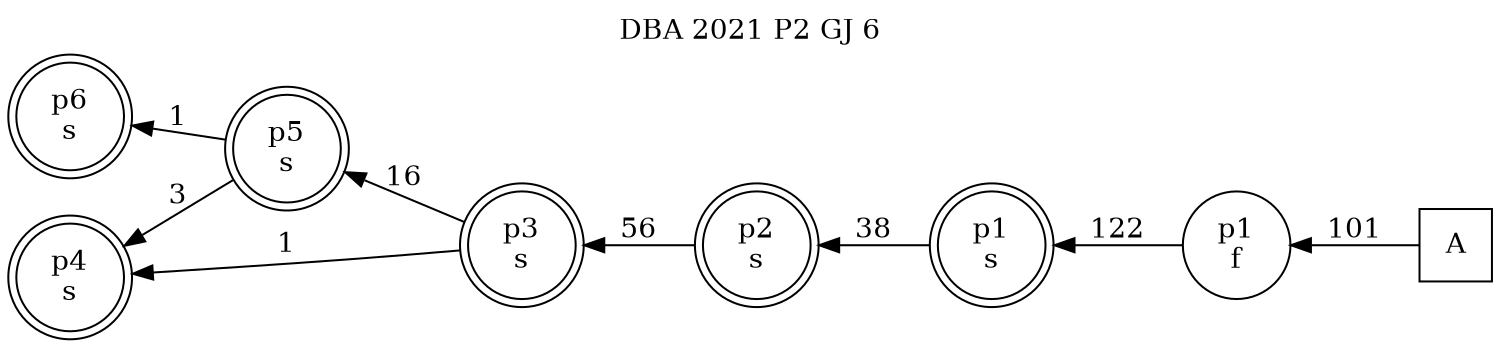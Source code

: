 digraph DBA_2021_P2_GJ_6_GOOD {
labelloc="tl"
label= " DBA 2021 P2 GJ 6 "
rankdir="RL";
graph [ size=" 10 , 10 !"]

"A" [shape="square" label="A"]
"p1_f" [shape="circle" label="p1
f"]
"p1_s" [shape="doublecircle" label="p1
s"]
"p2_s" [shape="doublecircle" label="p2
s"]
"p3_s" [shape="doublecircle" label="p3
s"]
"p5_s" [shape="doublecircle" label="p5
s"]
"p4_s" [shape="doublecircle" label="p4
s"]
"p6_s" [shape="doublecircle" label="p6
s"]
"A" -> "p1_f" [ label=101]
"p1_f" -> "p1_s" [ label=122]
"p1_s" -> "p2_s" [ label=38]
"p2_s" -> "p3_s" [ label=56]
"p3_s" -> "p5_s" [ label=16]
"p3_s" -> "p4_s" [ label=1]
"p5_s" -> "p4_s" [ label=3]
"p5_s" -> "p6_s" [ label=1]
}
